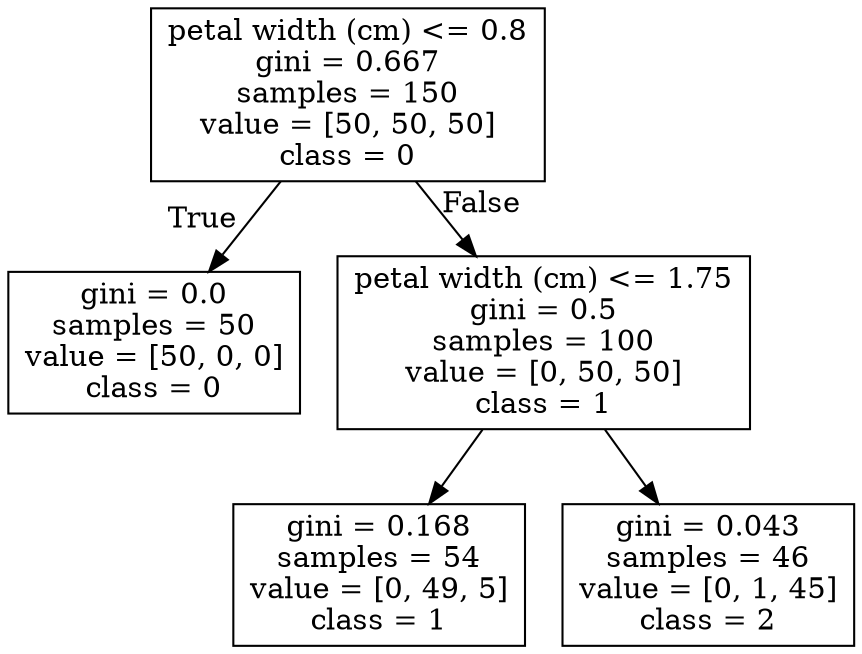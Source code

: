 digraph Tree {
node [shape=box] ;
0 [label="petal width (cm) <= 0.8\ngini = 0.667\nsamples = 150\nvalue = [50, 50, 50]\nclass = 0"] ;
1 [label="gini = 0.0\nsamples = 50\nvalue = [50, 0, 0]\nclass = 0"] ;
0 -> 1 [labeldistance=2.5, labelangle=45, headlabel="True"] ;
2 [label="petal width (cm) <= 1.75\ngini = 0.5\nsamples = 100\nvalue = [0, 50, 50]\nclass = 1"] ;
0 -> 2 [labeldistance=2.5, labelangle=-45, headlabel="False"] ;
3 [label="gini = 0.168\nsamples = 54\nvalue = [0, 49, 5]\nclass = 1"] ;
2 -> 3 ;
4 [label="gini = 0.043\nsamples = 46\nvalue = [0, 1, 45]\nclass = 2"] ;
2 -> 4 ;
}